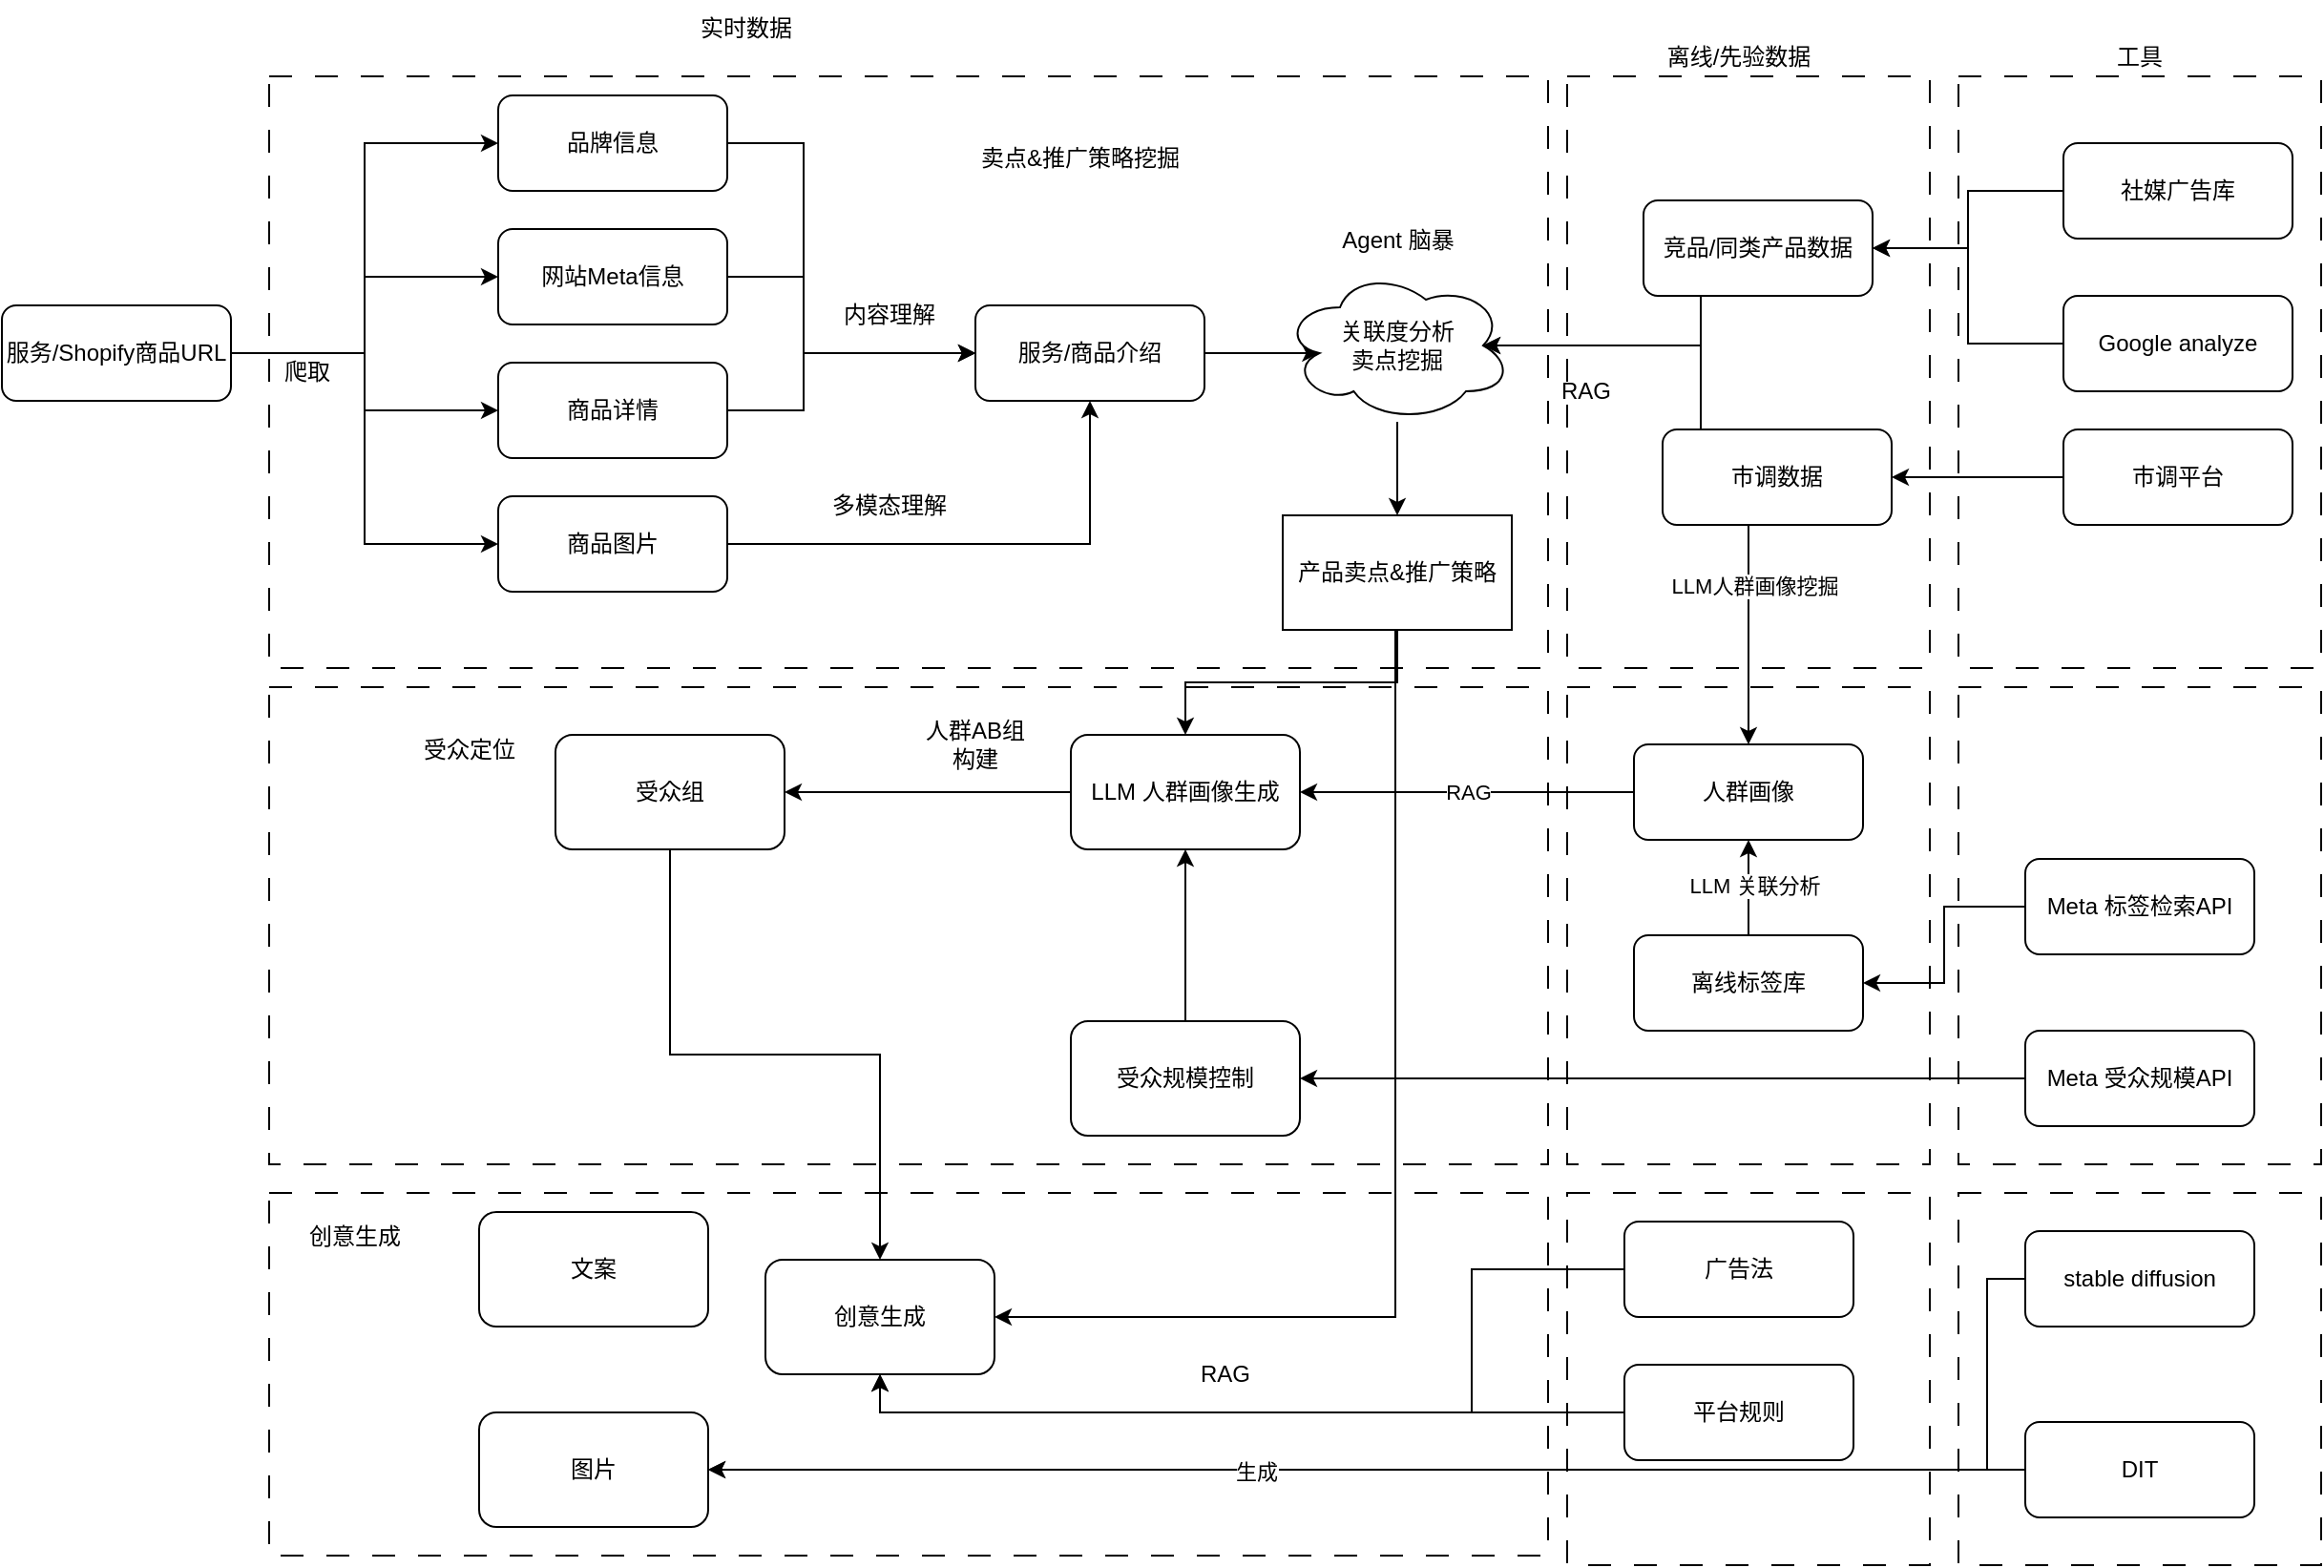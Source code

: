 <mxfile version="24.1.0" type="github">
  <diagram name="Page-1" id="wXcypg7ybSOgfjwbQJCj">
    <mxGraphModel dx="1306" dy="860" grid="1" gridSize="10" guides="1" tooltips="1" connect="1" arrows="1" fold="1" page="1" pageScale="1" pageWidth="1100" pageHeight="850" math="0" shadow="0">
      <root>
        <mxCell id="0" />
        <mxCell id="1" parent="0" />
        <mxCell id="2GHYkjgW20vx1VdORGO1-55" value="" style="rounded=0;whiteSpace=wrap;html=1;dashed=1;dashPattern=12 12;" parent="1" vertex="1">
          <mxGeometry x="230" y="675" width="670" height="190" as="geometry" />
        </mxCell>
        <mxCell id="2GHYkjgW20vx1VdORGO1-53" value="" style="rounded=0;whiteSpace=wrap;html=1;dashed=1;dashPattern=12 12;" parent="1" vertex="1">
          <mxGeometry x="230" y="410" width="670" height="250" as="geometry" />
        </mxCell>
        <mxCell id="2GHYkjgW20vx1VdORGO1-61" value="" style="rounded=0;whiteSpace=wrap;html=1;dashed=1;dashPattern=12 12;" parent="1" vertex="1">
          <mxGeometry x="910" y="410" width="190" height="250" as="geometry" />
        </mxCell>
        <mxCell id="2GHYkjgW20vx1VdORGO1-51" value="" style="rounded=0;whiteSpace=wrap;html=1;dashed=1;dashPattern=12 12;" parent="1" vertex="1">
          <mxGeometry x="1115" y="90" width="190" height="310" as="geometry" />
        </mxCell>
        <mxCell id="2GHYkjgW20vx1VdORGO1-50" value="" style="rounded=0;whiteSpace=wrap;html=1;dashed=1;dashPattern=12 12;" parent="1" vertex="1">
          <mxGeometry x="910" y="90" width="190" height="310" as="geometry" />
        </mxCell>
        <mxCell id="2GHYkjgW20vx1VdORGO1-49" value="" style="rounded=0;whiteSpace=wrap;html=1;dashed=1;dashPattern=12 12;" parent="1" vertex="1">
          <mxGeometry x="230" y="90" width="670" height="310" as="geometry" />
        </mxCell>
        <mxCell id="2GHYkjgW20vx1VdORGO1-4" style="edgeStyle=orthogonalEdgeStyle;rounded=0;orthogonalLoop=1;jettySize=auto;html=1;entryX=0;entryY=0.5;entryDx=0;entryDy=0;" parent="1" source="2GHYkjgW20vx1VdORGO1-1" target="2GHYkjgW20vx1VdORGO1-3" edge="1">
          <mxGeometry relative="1" as="geometry" />
        </mxCell>
        <mxCell id="2GHYkjgW20vx1VdORGO1-12" style="edgeStyle=orthogonalEdgeStyle;rounded=0;orthogonalLoop=1;jettySize=auto;html=1;entryX=0;entryY=0.5;entryDx=0;entryDy=0;" parent="1" source="2GHYkjgW20vx1VdORGO1-1" target="2GHYkjgW20vx1VdORGO1-11" edge="1">
          <mxGeometry relative="1" as="geometry" />
        </mxCell>
        <mxCell id="2GHYkjgW20vx1VdORGO1-13" style="edgeStyle=orthogonalEdgeStyle;rounded=0;orthogonalLoop=1;jettySize=auto;html=1;entryX=0;entryY=0.5;entryDx=0;entryDy=0;" parent="1" source="2GHYkjgW20vx1VdORGO1-1" target="2GHYkjgW20vx1VdORGO1-6" edge="1">
          <mxGeometry relative="1" as="geometry" />
        </mxCell>
        <mxCell id="2GHYkjgW20vx1VdORGO1-32" style="edgeStyle=orthogonalEdgeStyle;rounded=0;orthogonalLoop=1;jettySize=auto;html=1;entryX=0;entryY=0.5;entryDx=0;entryDy=0;" parent="1" source="2GHYkjgW20vx1VdORGO1-1" target="2GHYkjgW20vx1VdORGO1-31" edge="1">
          <mxGeometry relative="1" as="geometry" />
        </mxCell>
        <mxCell id="2GHYkjgW20vx1VdORGO1-1" value="服务/Shopify商品URL" style="rounded=1;whiteSpace=wrap;html=1;" parent="1" vertex="1">
          <mxGeometry x="90" y="210" width="120" height="50" as="geometry" />
        </mxCell>
        <mxCell id="2GHYkjgW20vx1VdORGO1-19" style="edgeStyle=orthogonalEdgeStyle;rounded=0;orthogonalLoop=1;jettySize=auto;html=1;" parent="1" source="2GHYkjgW20vx1VdORGO1-3" target="2GHYkjgW20vx1VdORGO1-18" edge="1">
          <mxGeometry relative="1" as="geometry">
            <Array as="points">
              <mxPoint x="510" y="195" />
              <mxPoint x="510" y="235" />
            </Array>
          </mxGeometry>
        </mxCell>
        <mxCell id="2GHYkjgW20vx1VdORGO1-3" value="网站Meta信息" style="rounded=1;whiteSpace=wrap;html=1;" parent="1" vertex="1">
          <mxGeometry x="350" y="170" width="120" height="50" as="geometry" />
        </mxCell>
        <mxCell id="2GHYkjgW20vx1VdORGO1-16" value="" style="edgeStyle=orthogonalEdgeStyle;rounded=0;orthogonalLoop=1;jettySize=auto;html=1;entryX=0.5;entryY=1;entryDx=0;entryDy=0;" parent="1" source="2GHYkjgW20vx1VdORGO1-6" target="2GHYkjgW20vx1VdORGO1-18" edge="1">
          <mxGeometry relative="1" as="geometry">
            <mxPoint x="570" y="335" as="targetPoint" />
          </mxGeometry>
        </mxCell>
        <mxCell id="2GHYkjgW20vx1VdORGO1-6" value="商品图片" style="rounded=1;whiteSpace=wrap;html=1;" parent="1" vertex="1">
          <mxGeometry x="350" y="310" width="120" height="50" as="geometry" />
        </mxCell>
        <mxCell id="2GHYkjgW20vx1VdORGO1-20" style="edgeStyle=orthogonalEdgeStyle;rounded=0;orthogonalLoop=1;jettySize=auto;html=1;entryX=0;entryY=0.5;entryDx=0;entryDy=0;" parent="1" source="2GHYkjgW20vx1VdORGO1-11" target="2GHYkjgW20vx1VdORGO1-18" edge="1">
          <mxGeometry relative="1" as="geometry">
            <Array as="points">
              <mxPoint x="510" y="265" />
              <mxPoint x="510" y="235" />
            </Array>
          </mxGeometry>
        </mxCell>
        <mxCell id="2GHYkjgW20vx1VdORGO1-11" value="商品详情" style="rounded=1;whiteSpace=wrap;html=1;" parent="1" vertex="1">
          <mxGeometry x="350" y="240" width="120" height="50" as="geometry" />
        </mxCell>
        <mxCell id="2GHYkjgW20vx1VdORGO1-14" value="爬取" style="text;html=1;strokeColor=none;fillColor=none;align=center;verticalAlign=middle;whiteSpace=wrap;rounded=0;" parent="1" vertex="1">
          <mxGeometry x="220" y="230" width="60" height="30" as="geometry" />
        </mxCell>
        <mxCell id="2GHYkjgW20vx1VdORGO1-17" value="多模态理解" style="text;html=1;strokeColor=none;fillColor=none;align=center;verticalAlign=middle;whiteSpace=wrap;rounded=0;" parent="1" vertex="1">
          <mxGeometry x="520" y="300" width="70" height="30" as="geometry" />
        </mxCell>
        <mxCell id="2GHYkjgW20vx1VdORGO1-42" style="edgeStyle=orthogonalEdgeStyle;rounded=0;orthogonalLoop=1;jettySize=auto;html=1;entryX=0.16;entryY=0.55;entryDx=0;entryDy=0;entryPerimeter=0;" parent="1" source="2GHYkjgW20vx1VdORGO1-18" target="2GHYkjgW20vx1VdORGO1-37" edge="1">
          <mxGeometry relative="1" as="geometry" />
        </mxCell>
        <mxCell id="2GHYkjgW20vx1VdORGO1-18" value="服务/商品介绍" style="rounded=1;whiteSpace=wrap;html=1;" parent="1" vertex="1">
          <mxGeometry x="600" y="210" width="120" height="50" as="geometry" />
        </mxCell>
        <mxCell id="2GHYkjgW20vx1VdORGO1-21" value="内容理解" style="text;html=1;strokeColor=none;fillColor=none;align=center;verticalAlign=middle;whiteSpace=wrap;rounded=0;" parent="1" vertex="1">
          <mxGeometry x="520" y="200" width="70" height="30" as="geometry" />
        </mxCell>
        <mxCell id="2GHYkjgW20vx1VdORGO1-28" style="edgeStyle=orthogonalEdgeStyle;rounded=0;orthogonalLoop=1;jettySize=auto;html=1;entryX=1;entryY=0.5;entryDx=0;entryDy=0;" parent="1" source="2GHYkjgW20vx1VdORGO1-22" target="2GHYkjgW20vx1VdORGO1-27" edge="1">
          <mxGeometry relative="1" as="geometry" />
        </mxCell>
        <mxCell id="2GHYkjgW20vx1VdORGO1-22" value="社媒广告库" style="rounded=1;whiteSpace=wrap;html=1;" parent="1" vertex="1">
          <mxGeometry x="1170" y="125" width="120" height="50" as="geometry" />
        </mxCell>
        <mxCell id="2GHYkjgW20vx1VdORGO1-23" value="实时数据" style="text;html=1;strokeColor=none;fillColor=none;align=center;verticalAlign=middle;whiteSpace=wrap;rounded=0;" parent="1" vertex="1">
          <mxGeometry x="450" y="50" width="60" height="30" as="geometry" />
        </mxCell>
        <mxCell id="2GHYkjgW20vx1VdORGO1-25" value="离线/先验数据" style="text;html=1;strokeColor=none;fillColor=none;align=center;verticalAlign=middle;whiteSpace=wrap;rounded=0;" parent="1" vertex="1">
          <mxGeometry x="950" y="65" width="100" height="30" as="geometry" />
        </mxCell>
        <mxCell id="2GHYkjgW20vx1VdORGO1-29" style="edgeStyle=orthogonalEdgeStyle;rounded=0;orthogonalLoop=1;jettySize=auto;html=1;entryX=1;entryY=0.5;entryDx=0;entryDy=0;" parent="1" source="2GHYkjgW20vx1VdORGO1-26" target="2GHYkjgW20vx1VdORGO1-27" edge="1">
          <mxGeometry relative="1" as="geometry" />
        </mxCell>
        <mxCell id="2GHYkjgW20vx1VdORGO1-26" value="Google analyze" style="rounded=1;whiteSpace=wrap;html=1;" parent="1" vertex="1">
          <mxGeometry x="1170" y="205" width="120" height="50" as="geometry" />
        </mxCell>
        <mxCell id="2GHYkjgW20vx1VdORGO1-43" style="edgeStyle=orthogonalEdgeStyle;rounded=0;orthogonalLoop=1;jettySize=auto;html=1;entryX=0.875;entryY=0.5;entryDx=0;entryDy=0;entryPerimeter=0;" parent="1" source="2GHYkjgW20vx1VdORGO1-27" target="2GHYkjgW20vx1VdORGO1-37" edge="1">
          <mxGeometry relative="1" as="geometry">
            <Array as="points">
              <mxPoint x="980" y="231" />
            </Array>
          </mxGeometry>
        </mxCell>
        <mxCell id="2GHYkjgW20vx1VdORGO1-27" value="竞品/同类产品数据" style="rounded=1;whiteSpace=wrap;html=1;" parent="1" vertex="1">
          <mxGeometry x="950" y="155" width="120" height="50" as="geometry" />
        </mxCell>
        <mxCell id="2GHYkjgW20vx1VdORGO1-33" style="edgeStyle=orthogonalEdgeStyle;rounded=0;orthogonalLoop=1;jettySize=auto;html=1;entryX=0;entryY=0.5;entryDx=0;entryDy=0;" parent="1" source="2GHYkjgW20vx1VdORGO1-31" target="2GHYkjgW20vx1VdORGO1-18" edge="1">
          <mxGeometry relative="1" as="geometry">
            <Array as="points">
              <mxPoint x="510" y="125" />
              <mxPoint x="510" y="235" />
            </Array>
          </mxGeometry>
        </mxCell>
        <mxCell id="2GHYkjgW20vx1VdORGO1-31" value="品牌信息" style="rounded=1;whiteSpace=wrap;html=1;" parent="1" vertex="1">
          <mxGeometry x="350" y="100" width="120" height="50" as="geometry" />
        </mxCell>
        <mxCell id="2GHYkjgW20vx1VdORGO1-44" style="edgeStyle=orthogonalEdgeStyle;rounded=0;orthogonalLoop=1;jettySize=auto;html=1;entryX=0.875;entryY=0.5;entryDx=0;entryDy=0;entryPerimeter=0;" parent="1" source="2GHYkjgW20vx1VdORGO1-34" target="2GHYkjgW20vx1VdORGO1-37" edge="1">
          <mxGeometry relative="1" as="geometry">
            <Array as="points">
              <mxPoint x="980" y="231" />
            </Array>
          </mxGeometry>
        </mxCell>
        <mxCell id="2GHYkjgW20vx1VdORGO1-62" style="edgeStyle=orthogonalEdgeStyle;rounded=0;orthogonalLoop=1;jettySize=auto;html=1;" parent="1" source="2GHYkjgW20vx1VdORGO1-34" target="2GHYkjgW20vx1VdORGO1-60" edge="1">
          <mxGeometry relative="1" as="geometry">
            <Array as="points">
              <mxPoint x="1005" y="350" />
              <mxPoint x="1005" y="350" />
            </Array>
          </mxGeometry>
        </mxCell>
        <mxCell id="2GHYkjgW20vx1VdORGO1-63" value="LLM人群画像挖掘" style="edgeLabel;html=1;align=center;verticalAlign=middle;resizable=0;points=[];" parent="2GHYkjgW20vx1VdORGO1-62" vertex="1" connectable="0">
          <mxGeometry x="-0.467" y="3" relative="1" as="geometry">
            <mxPoint y="1" as="offset" />
          </mxGeometry>
        </mxCell>
        <mxCell id="2GHYkjgW20vx1VdORGO1-34" value="市调数据" style="rounded=1;whiteSpace=wrap;html=1;" parent="1" vertex="1">
          <mxGeometry x="960" y="275" width="120" height="50" as="geometry" />
        </mxCell>
        <mxCell id="2GHYkjgW20vx1VdORGO1-40" style="edgeStyle=orthogonalEdgeStyle;rounded=0;orthogonalLoop=1;jettySize=auto;html=1;entryX=1;entryY=0.5;entryDx=0;entryDy=0;" parent="1" source="2GHYkjgW20vx1VdORGO1-35" target="2GHYkjgW20vx1VdORGO1-34" edge="1">
          <mxGeometry relative="1" as="geometry" />
        </mxCell>
        <mxCell id="2GHYkjgW20vx1VdORGO1-35" value="市调平台" style="rounded=1;whiteSpace=wrap;html=1;" parent="1" vertex="1">
          <mxGeometry x="1170" y="275" width="120" height="50" as="geometry" />
        </mxCell>
        <mxCell id="2GHYkjgW20vx1VdORGO1-36" value="工具" style="text;html=1;strokeColor=none;fillColor=none;align=center;verticalAlign=middle;whiteSpace=wrap;rounded=0;" parent="1" vertex="1">
          <mxGeometry x="1160" y="65" width="100" height="30" as="geometry" />
        </mxCell>
        <mxCell id="2GHYkjgW20vx1VdORGO1-47" style="edgeStyle=orthogonalEdgeStyle;rounded=0;orthogonalLoop=1;jettySize=auto;html=1;entryX=0.5;entryY=0;entryDx=0;entryDy=0;" parent="1" source="2GHYkjgW20vx1VdORGO1-37" target="2GHYkjgW20vx1VdORGO1-46" edge="1">
          <mxGeometry relative="1" as="geometry" />
        </mxCell>
        <mxCell id="2GHYkjgW20vx1VdORGO1-37" value="关联度分析&lt;br&gt;卖点挖掘" style="ellipse;shape=cloud;whiteSpace=wrap;html=1;" parent="1" vertex="1">
          <mxGeometry x="761" y="191" width="120" height="80" as="geometry" />
        </mxCell>
        <mxCell id="2GHYkjgW20vx1VdORGO1-45" value="Agent 脑暴" style="text;html=1;strokeColor=none;fillColor=none;align=center;verticalAlign=middle;whiteSpace=wrap;rounded=0;" parent="1" vertex="1">
          <mxGeometry x="785.5" y="161" width="71" height="30" as="geometry" />
        </mxCell>
        <mxCell id="2GHYkjgW20vx1VdORGO1-65" style="edgeStyle=orthogonalEdgeStyle;rounded=0;orthogonalLoop=1;jettySize=auto;html=1;entryX=0.5;entryY=0;entryDx=0;entryDy=0;" parent="1" source="2GHYkjgW20vx1VdORGO1-46" target="2GHYkjgW20vx1VdORGO1-64" edge="1">
          <mxGeometry relative="1" as="geometry" />
        </mxCell>
        <mxCell id="2GHYkjgW20vx1VdORGO1-85" style="edgeStyle=orthogonalEdgeStyle;rounded=0;orthogonalLoop=1;jettySize=auto;html=1;entryX=1;entryY=0.5;entryDx=0;entryDy=0;" parent="1" source="2GHYkjgW20vx1VdORGO1-46" target="2GHYkjgW20vx1VdORGO1-83" edge="1">
          <mxGeometry relative="1" as="geometry">
            <Array as="points">
              <mxPoint x="820" y="740" />
            </Array>
          </mxGeometry>
        </mxCell>
        <mxCell id="2GHYkjgW20vx1VdORGO1-46" value="产品卖点&amp;amp;推广策略" style="rounded=0;whiteSpace=wrap;html=1;" parent="1" vertex="1">
          <mxGeometry x="761" y="320" width="120" height="60" as="geometry" />
        </mxCell>
        <mxCell id="2GHYkjgW20vx1VdORGO1-48" value="RAG" style="text;html=1;strokeColor=none;fillColor=none;align=center;verticalAlign=middle;whiteSpace=wrap;rounded=0;" parent="1" vertex="1">
          <mxGeometry x="890" y="240" width="60" height="30" as="geometry" />
        </mxCell>
        <mxCell id="2GHYkjgW20vx1VdORGO1-54" value="卖点&amp;amp;推广策略挖掘" style="text;html=1;strokeColor=none;fillColor=none;align=center;verticalAlign=middle;whiteSpace=wrap;rounded=0;" parent="1" vertex="1">
          <mxGeometry x="600" y="115" width="110" height="35" as="geometry" />
        </mxCell>
        <mxCell id="2GHYkjgW20vx1VdORGO1-56" value="受众定位" style="text;html=1;strokeColor=none;fillColor=none;align=center;verticalAlign=middle;whiteSpace=wrap;rounded=0;" parent="1" vertex="1">
          <mxGeometry x="280" y="425" width="110" height="35" as="geometry" />
        </mxCell>
        <mxCell id="2GHYkjgW20vx1VdORGO1-57" value="创意生成" style="text;html=1;strokeColor=none;fillColor=none;align=center;verticalAlign=middle;whiteSpace=wrap;rounded=0;" parent="1" vertex="1">
          <mxGeometry x="220" y="680" width="110" height="35" as="geometry" />
        </mxCell>
        <mxCell id="2GHYkjgW20vx1VdORGO1-58" value="" style="rounded=0;whiteSpace=wrap;html=1;dashed=1;dashPattern=12 12;" parent="1" vertex="1">
          <mxGeometry x="1115" y="410" width="190" height="250" as="geometry" />
        </mxCell>
        <mxCell id="2GHYkjgW20vx1VdORGO1-68" style="edgeStyle=orthogonalEdgeStyle;rounded=0;orthogonalLoop=1;jettySize=auto;html=1;entryX=1;entryY=0.5;entryDx=0;entryDy=0;" parent="1" source="2GHYkjgW20vx1VdORGO1-59" target="2GHYkjgW20vx1VdORGO1-67" edge="1">
          <mxGeometry relative="1" as="geometry" />
        </mxCell>
        <mxCell id="2GHYkjgW20vx1VdORGO1-59" value="Meta 标签检索API" style="rounded=1;whiteSpace=wrap;html=1;" parent="1" vertex="1">
          <mxGeometry x="1150" y="500" width="120" height="50" as="geometry" />
        </mxCell>
        <mxCell id="2GHYkjgW20vx1VdORGO1-66" value="RAG" style="edgeStyle=orthogonalEdgeStyle;rounded=0;orthogonalLoop=1;jettySize=auto;html=1;entryX=1;entryY=0.5;entryDx=0;entryDy=0;" parent="1" source="2GHYkjgW20vx1VdORGO1-60" target="2GHYkjgW20vx1VdORGO1-64" edge="1">
          <mxGeometry relative="1" as="geometry" />
        </mxCell>
        <mxCell id="2GHYkjgW20vx1VdORGO1-60" value="人群画像" style="rounded=1;whiteSpace=wrap;html=1;" parent="1" vertex="1">
          <mxGeometry x="945" y="440" width="120" height="50" as="geometry" />
        </mxCell>
        <mxCell id="2GHYkjgW20vx1VdORGO1-72" value="" style="edgeStyle=orthogonalEdgeStyle;rounded=0;orthogonalLoop=1;jettySize=auto;html=1;" parent="1" source="2GHYkjgW20vx1VdORGO1-64" target="2GHYkjgW20vx1VdORGO1-71" edge="1">
          <mxGeometry relative="1" as="geometry" />
        </mxCell>
        <mxCell id="2GHYkjgW20vx1VdORGO1-64" value="LLM 人群画像生成" style="rounded=1;whiteSpace=wrap;html=1;" parent="1" vertex="1">
          <mxGeometry x="650" y="435" width="120" height="60" as="geometry" />
        </mxCell>
        <mxCell id="2GHYkjgW20vx1VdORGO1-69" value="" style="edgeStyle=orthogonalEdgeStyle;rounded=0;orthogonalLoop=1;jettySize=auto;html=1;" parent="1" source="2GHYkjgW20vx1VdORGO1-67" target="2GHYkjgW20vx1VdORGO1-60" edge="1">
          <mxGeometry relative="1" as="geometry" />
        </mxCell>
        <mxCell id="2GHYkjgW20vx1VdORGO1-70" value="LLM 关联分析" style="edgeLabel;html=1;align=center;verticalAlign=middle;resizable=0;points=[];" parent="2GHYkjgW20vx1VdORGO1-69" vertex="1" connectable="0">
          <mxGeometry x="0.053" y="-3" relative="1" as="geometry">
            <mxPoint as="offset" />
          </mxGeometry>
        </mxCell>
        <mxCell id="2GHYkjgW20vx1VdORGO1-67" value="离线标签库" style="rounded=1;whiteSpace=wrap;html=1;" parent="1" vertex="1">
          <mxGeometry x="945" y="540" width="120" height="50" as="geometry" />
        </mxCell>
        <mxCell id="2GHYkjgW20vx1VdORGO1-84" style="edgeStyle=orthogonalEdgeStyle;rounded=0;orthogonalLoop=1;jettySize=auto;html=1;" parent="1" source="2GHYkjgW20vx1VdORGO1-71" target="2GHYkjgW20vx1VdORGO1-83" edge="1">
          <mxGeometry relative="1" as="geometry" />
        </mxCell>
        <mxCell id="2GHYkjgW20vx1VdORGO1-71" value="受众组" style="rounded=1;whiteSpace=wrap;html=1;" parent="1" vertex="1">
          <mxGeometry x="380" y="435" width="120" height="60" as="geometry" />
        </mxCell>
        <mxCell id="2GHYkjgW20vx1VdORGO1-73" value="人群AB组构建" style="text;html=1;strokeColor=none;fillColor=none;align=center;verticalAlign=middle;whiteSpace=wrap;rounded=0;" parent="1" vertex="1">
          <mxGeometry x="570" y="425" width="60" height="30" as="geometry" />
        </mxCell>
        <mxCell id="2GHYkjgW20vx1VdORGO1-78" style="edgeStyle=orthogonalEdgeStyle;rounded=0;orthogonalLoop=1;jettySize=auto;html=1;entryX=1;entryY=0.5;entryDx=0;entryDy=0;" parent="1" source="2GHYkjgW20vx1VdORGO1-74" target="2GHYkjgW20vx1VdORGO1-76" edge="1">
          <mxGeometry relative="1" as="geometry" />
        </mxCell>
        <mxCell id="2GHYkjgW20vx1VdORGO1-74" value="Meta 受众规模API" style="rounded=1;whiteSpace=wrap;html=1;" parent="1" vertex="1">
          <mxGeometry x="1150" y="590" width="120" height="50" as="geometry" />
        </mxCell>
        <mxCell id="2GHYkjgW20vx1VdORGO1-79" style="edgeStyle=orthogonalEdgeStyle;rounded=0;orthogonalLoop=1;jettySize=auto;html=1;entryX=0.5;entryY=1;entryDx=0;entryDy=0;" parent="1" source="2GHYkjgW20vx1VdORGO1-76" target="2GHYkjgW20vx1VdORGO1-64" edge="1">
          <mxGeometry relative="1" as="geometry" />
        </mxCell>
        <mxCell id="2GHYkjgW20vx1VdORGO1-76" value="受众规模控制" style="rounded=1;whiteSpace=wrap;html=1;" parent="1" vertex="1">
          <mxGeometry x="650" y="585" width="120" height="60" as="geometry" />
        </mxCell>
        <mxCell id="2GHYkjgW20vx1VdORGO1-80" value="" style="rounded=0;whiteSpace=wrap;html=1;dashed=1;dashPattern=12 12;" parent="1" vertex="1">
          <mxGeometry x="910" y="675" width="190" height="195" as="geometry" />
        </mxCell>
        <mxCell id="2GHYkjgW20vx1VdORGO1-91" style="edgeStyle=orthogonalEdgeStyle;rounded=0;orthogonalLoop=1;jettySize=auto;html=1;entryX=0.5;entryY=1;entryDx=0;entryDy=0;" parent="1" source="2GHYkjgW20vx1VdORGO1-81" target="2GHYkjgW20vx1VdORGO1-83" edge="1">
          <mxGeometry relative="1" as="geometry">
            <Array as="points">
              <mxPoint x="860" y="715" />
              <mxPoint x="860" y="790" />
              <mxPoint x="550" y="790" />
            </Array>
          </mxGeometry>
        </mxCell>
        <mxCell id="2GHYkjgW20vx1VdORGO1-81" value="广告法" style="rounded=1;whiteSpace=wrap;html=1;" parent="1" vertex="1">
          <mxGeometry x="940" y="690" width="120" height="50" as="geometry" />
        </mxCell>
        <mxCell id="2GHYkjgW20vx1VdORGO1-92" style="edgeStyle=orthogonalEdgeStyle;rounded=0;orthogonalLoop=1;jettySize=auto;html=1;entryX=0.5;entryY=1;entryDx=0;entryDy=0;" parent="1" source="2GHYkjgW20vx1VdORGO1-82" target="2GHYkjgW20vx1VdORGO1-83" edge="1">
          <mxGeometry relative="1" as="geometry" />
        </mxCell>
        <mxCell id="2GHYkjgW20vx1VdORGO1-82" value="平台规则" style="rounded=1;whiteSpace=wrap;html=1;" parent="1" vertex="1">
          <mxGeometry x="940" y="765" width="120" height="50" as="geometry" />
        </mxCell>
        <mxCell id="2GHYkjgW20vx1VdORGO1-83" value="创意生成" style="rounded=1;whiteSpace=wrap;html=1;" parent="1" vertex="1">
          <mxGeometry x="490" y="710" width="120" height="60" as="geometry" />
        </mxCell>
        <mxCell id="2GHYkjgW20vx1VdORGO1-90" value="RAG" style="text;html=1;strokeColor=none;fillColor=none;align=center;verticalAlign=middle;whiteSpace=wrap;rounded=0;" parent="1" vertex="1">
          <mxGeometry x="701" y="755" width="60" height="30" as="geometry" />
        </mxCell>
        <mxCell id="2GHYkjgW20vx1VdORGO1-93" value="文案" style="rounded=1;whiteSpace=wrap;html=1;" parent="1" vertex="1">
          <mxGeometry x="340" y="685" width="120" height="60" as="geometry" />
        </mxCell>
        <mxCell id="2GHYkjgW20vx1VdORGO1-94" value="图片" style="rounded=1;whiteSpace=wrap;html=1;" parent="1" vertex="1">
          <mxGeometry x="340" y="790" width="120" height="60" as="geometry" />
        </mxCell>
        <mxCell id="2GHYkjgW20vx1VdORGO1-95" value="" style="rounded=0;whiteSpace=wrap;html=1;dashed=1;dashPattern=12 12;" parent="1" vertex="1">
          <mxGeometry x="1115" y="675" width="190" height="195" as="geometry" />
        </mxCell>
        <mxCell id="2GHYkjgW20vx1VdORGO1-98" style="edgeStyle=orthogonalEdgeStyle;rounded=0;orthogonalLoop=1;jettySize=auto;html=1;entryX=1;entryY=0.5;entryDx=0;entryDy=0;" parent="1" source="2GHYkjgW20vx1VdORGO1-96" target="2GHYkjgW20vx1VdORGO1-94" edge="1">
          <mxGeometry relative="1" as="geometry">
            <Array as="points">
              <mxPoint x="1130" y="720" />
              <mxPoint x="1130" y="820" />
            </Array>
          </mxGeometry>
        </mxCell>
        <mxCell id="2GHYkjgW20vx1VdORGO1-96" value="stable diffusion" style="rounded=1;whiteSpace=wrap;html=1;" parent="1" vertex="1">
          <mxGeometry x="1150" y="695" width="120" height="50" as="geometry" />
        </mxCell>
        <mxCell id="2GHYkjgW20vx1VdORGO1-100" style="edgeStyle=orthogonalEdgeStyle;rounded=0;orthogonalLoop=1;jettySize=auto;html=1;entryX=1;entryY=0.5;entryDx=0;entryDy=0;" parent="1" source="2GHYkjgW20vx1VdORGO1-97" target="2GHYkjgW20vx1VdORGO1-94" edge="1">
          <mxGeometry relative="1" as="geometry" />
        </mxCell>
        <mxCell id="2GHYkjgW20vx1VdORGO1-101" value="生成" style="edgeLabel;html=1;align=center;verticalAlign=middle;resizable=0;points=[];" parent="2GHYkjgW20vx1VdORGO1-100" vertex="1" connectable="0">
          <mxGeometry x="0.169" y="1" relative="1" as="geometry">
            <mxPoint as="offset" />
          </mxGeometry>
        </mxCell>
        <mxCell id="2GHYkjgW20vx1VdORGO1-97" value="DIT" style="rounded=1;whiteSpace=wrap;html=1;" parent="1" vertex="1">
          <mxGeometry x="1150" y="795" width="120" height="50" as="geometry" />
        </mxCell>
      </root>
    </mxGraphModel>
  </diagram>
</mxfile>
